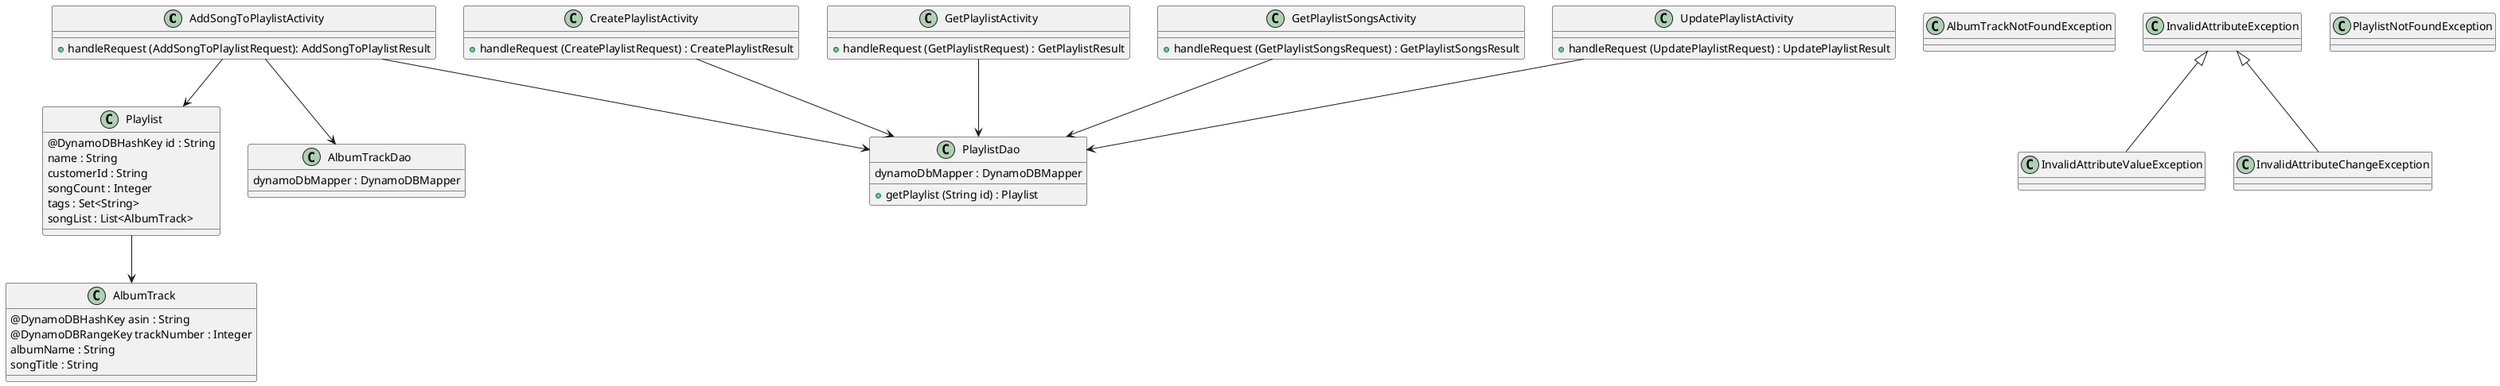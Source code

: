 @startuml
class AddSongToPlaylistActivity {
+handleRequest (AddSongToPlaylistRequest): AddSongToPlaylistResult
}

class CreatePlaylistActivity {
+handleRequest (CreatePlaylistRequest) : CreatePlaylistResult
}

class GetPlaylistActivity {
+handleRequest (GetPlaylistRequest) : GetPlaylistResult
}

class GetPlaylistSongsActivity {
+handleRequest (GetPlaylistSongsRequest) : GetPlaylistSongsResult
}

class UpdatePlaylistActivity {
+handleRequest (UpdatePlaylistRequest) : UpdatePlaylistResult
}

class Playlist {
@DynamoDBHashKey id : String
name : String
customerId : String
songCount : Integer
tags : Set<String>
songList : List<AlbumTrack>
}

class AlbumTrack {
@DynamoDBHashKey asin : String
@DynamoDBRangeKey trackNumber : Integer
albumName : String
songTitle : String
}

class AlbumTrackDao {
dynamoDbMapper : DynamoDBMapper
}

class PlaylistDao {
+getPlaylist (String id) : Playlist
dynamoDbMapper : DynamoDBMapper
}

class AlbumTrackNotFoundException {
}

class InvalidAttributeValueException {
}

class PlaylistNotFoundException {
}

class InvalidAttributeChangeException {
}

class InvalidAttributeException {
}

AddSongToPlaylistActivity --> AlbumTrackDao
Playlist --> AlbumTrack
CreatePlaylistActivity --> PlaylistDao
AddSongToPlaylistActivity --> Playlist
AddSongToPlaylistActivity --> PlaylistDao
GetPlaylistActivity --> PlaylistDao
GetPlaylistSongsActivity --> PlaylistDao
UpdatePlaylistActivity --> PlaylistDao
InvalidAttributeException <|-- InvalidAttributeValueException
InvalidAttributeException <|-- InvalidAttributeChangeException

@enduml